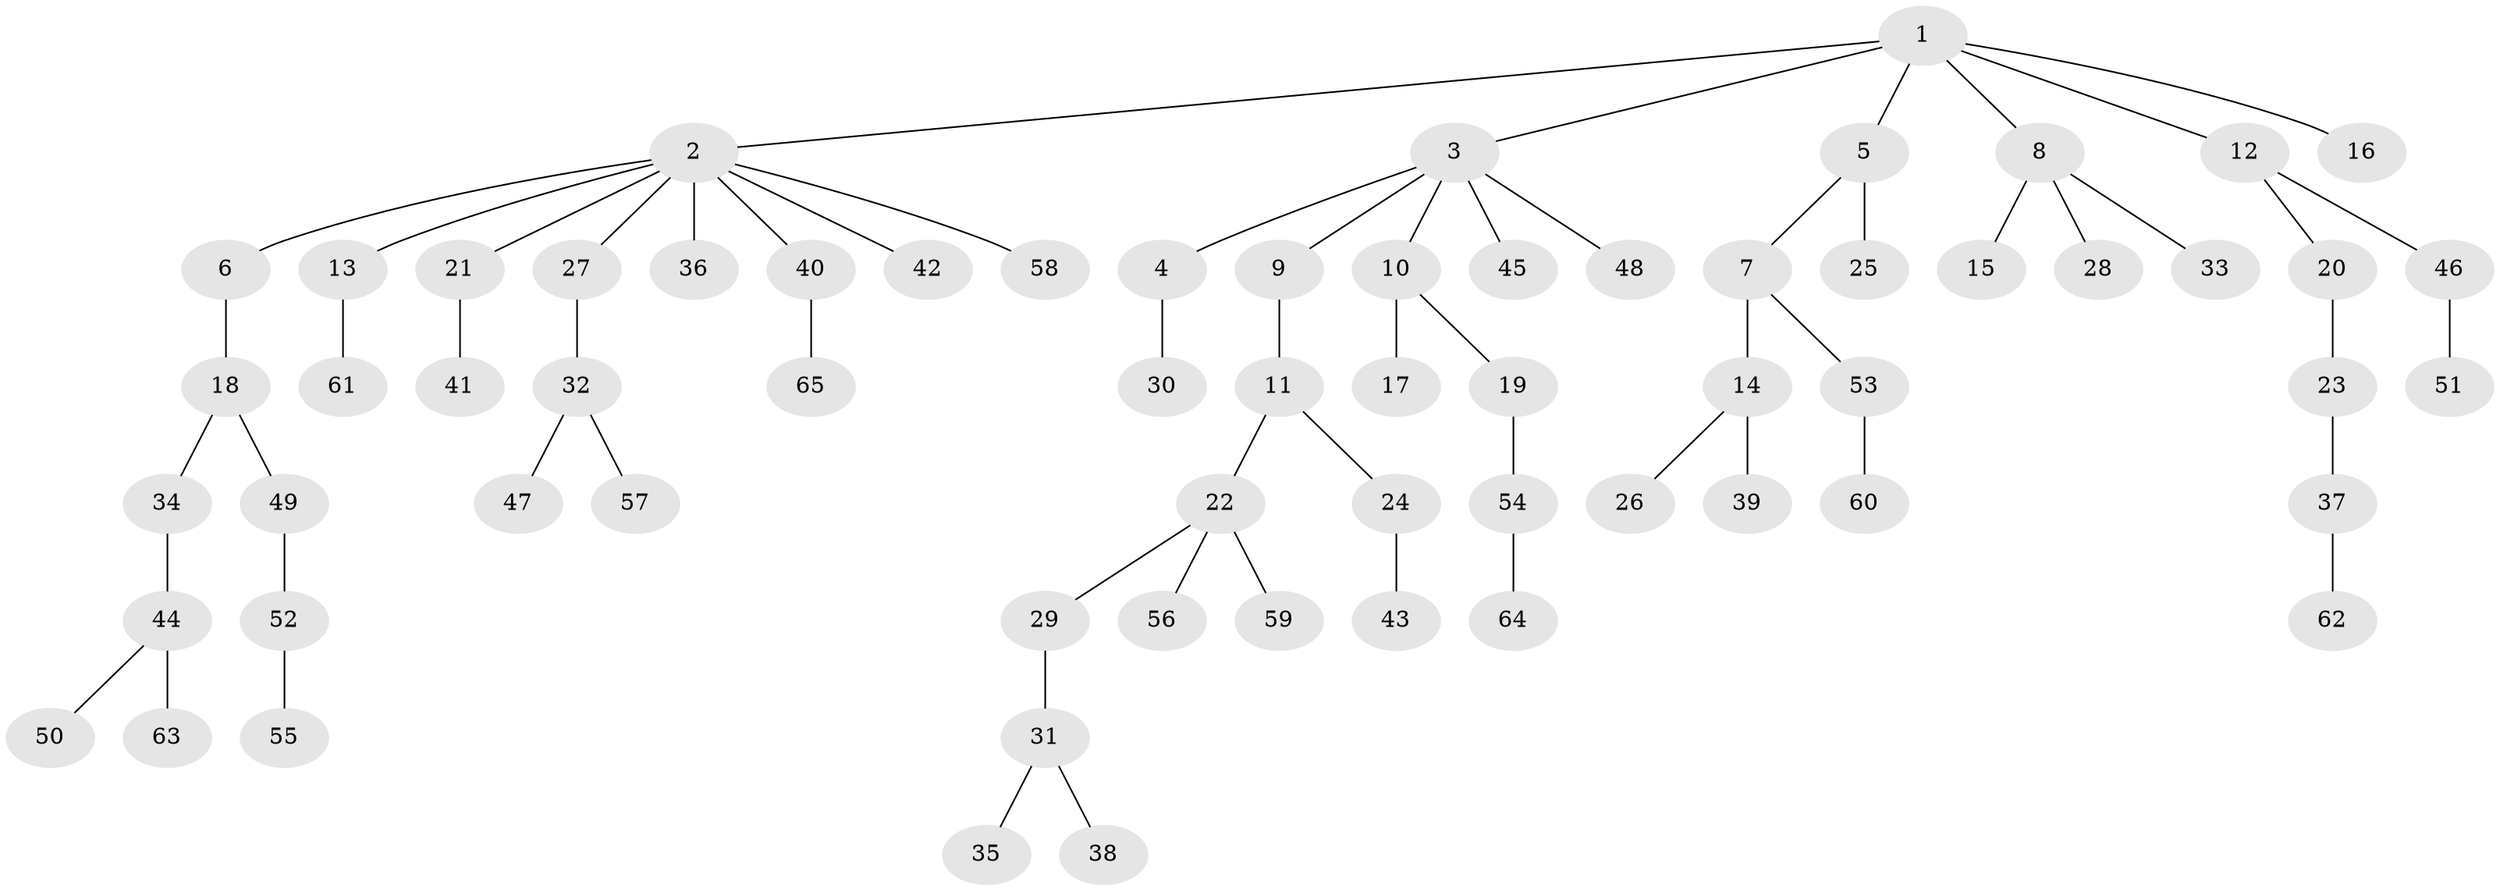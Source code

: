 // coarse degree distribution, {2: 0.23076923076923078, 1: 0.6410256410256411, 4: 0.02564102564102564, 20: 0.02564102564102564, 3: 0.07692307692307693}
// Generated by graph-tools (version 1.1) at 2025/55/03/04/25 21:55:56]
// undirected, 65 vertices, 64 edges
graph export_dot {
graph [start="1"]
  node [color=gray90,style=filled];
  1;
  2;
  3;
  4;
  5;
  6;
  7;
  8;
  9;
  10;
  11;
  12;
  13;
  14;
  15;
  16;
  17;
  18;
  19;
  20;
  21;
  22;
  23;
  24;
  25;
  26;
  27;
  28;
  29;
  30;
  31;
  32;
  33;
  34;
  35;
  36;
  37;
  38;
  39;
  40;
  41;
  42;
  43;
  44;
  45;
  46;
  47;
  48;
  49;
  50;
  51;
  52;
  53;
  54;
  55;
  56;
  57;
  58;
  59;
  60;
  61;
  62;
  63;
  64;
  65;
  1 -- 2;
  1 -- 3;
  1 -- 5;
  1 -- 8;
  1 -- 12;
  1 -- 16;
  2 -- 6;
  2 -- 13;
  2 -- 21;
  2 -- 27;
  2 -- 36;
  2 -- 40;
  2 -- 42;
  2 -- 58;
  3 -- 4;
  3 -- 9;
  3 -- 10;
  3 -- 45;
  3 -- 48;
  4 -- 30;
  5 -- 7;
  5 -- 25;
  6 -- 18;
  7 -- 14;
  7 -- 53;
  8 -- 15;
  8 -- 28;
  8 -- 33;
  9 -- 11;
  10 -- 17;
  10 -- 19;
  11 -- 22;
  11 -- 24;
  12 -- 20;
  12 -- 46;
  13 -- 61;
  14 -- 26;
  14 -- 39;
  18 -- 34;
  18 -- 49;
  19 -- 54;
  20 -- 23;
  21 -- 41;
  22 -- 29;
  22 -- 56;
  22 -- 59;
  23 -- 37;
  24 -- 43;
  27 -- 32;
  29 -- 31;
  31 -- 35;
  31 -- 38;
  32 -- 47;
  32 -- 57;
  34 -- 44;
  37 -- 62;
  40 -- 65;
  44 -- 50;
  44 -- 63;
  46 -- 51;
  49 -- 52;
  52 -- 55;
  53 -- 60;
  54 -- 64;
}
